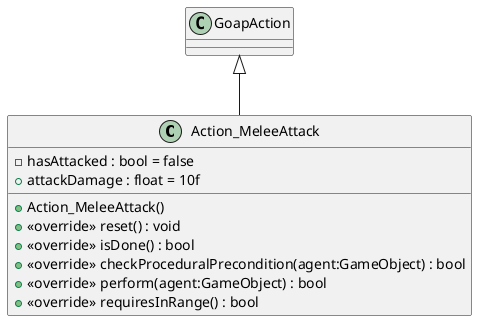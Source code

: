 @startuml
class Action_MeleeAttack {
    - hasAttacked : bool = false
    + attackDamage : float = 10f
    + Action_MeleeAttack()
    + <<override>> reset() : void
    + <<override>> isDone() : bool
    + <<override>> checkProceduralPrecondition(agent:GameObject) : bool
    + <<override>> perform(agent:GameObject) : bool
    + <<override>> requiresInRange() : bool
}
GoapAction <|-- Action_MeleeAttack
@enduml

